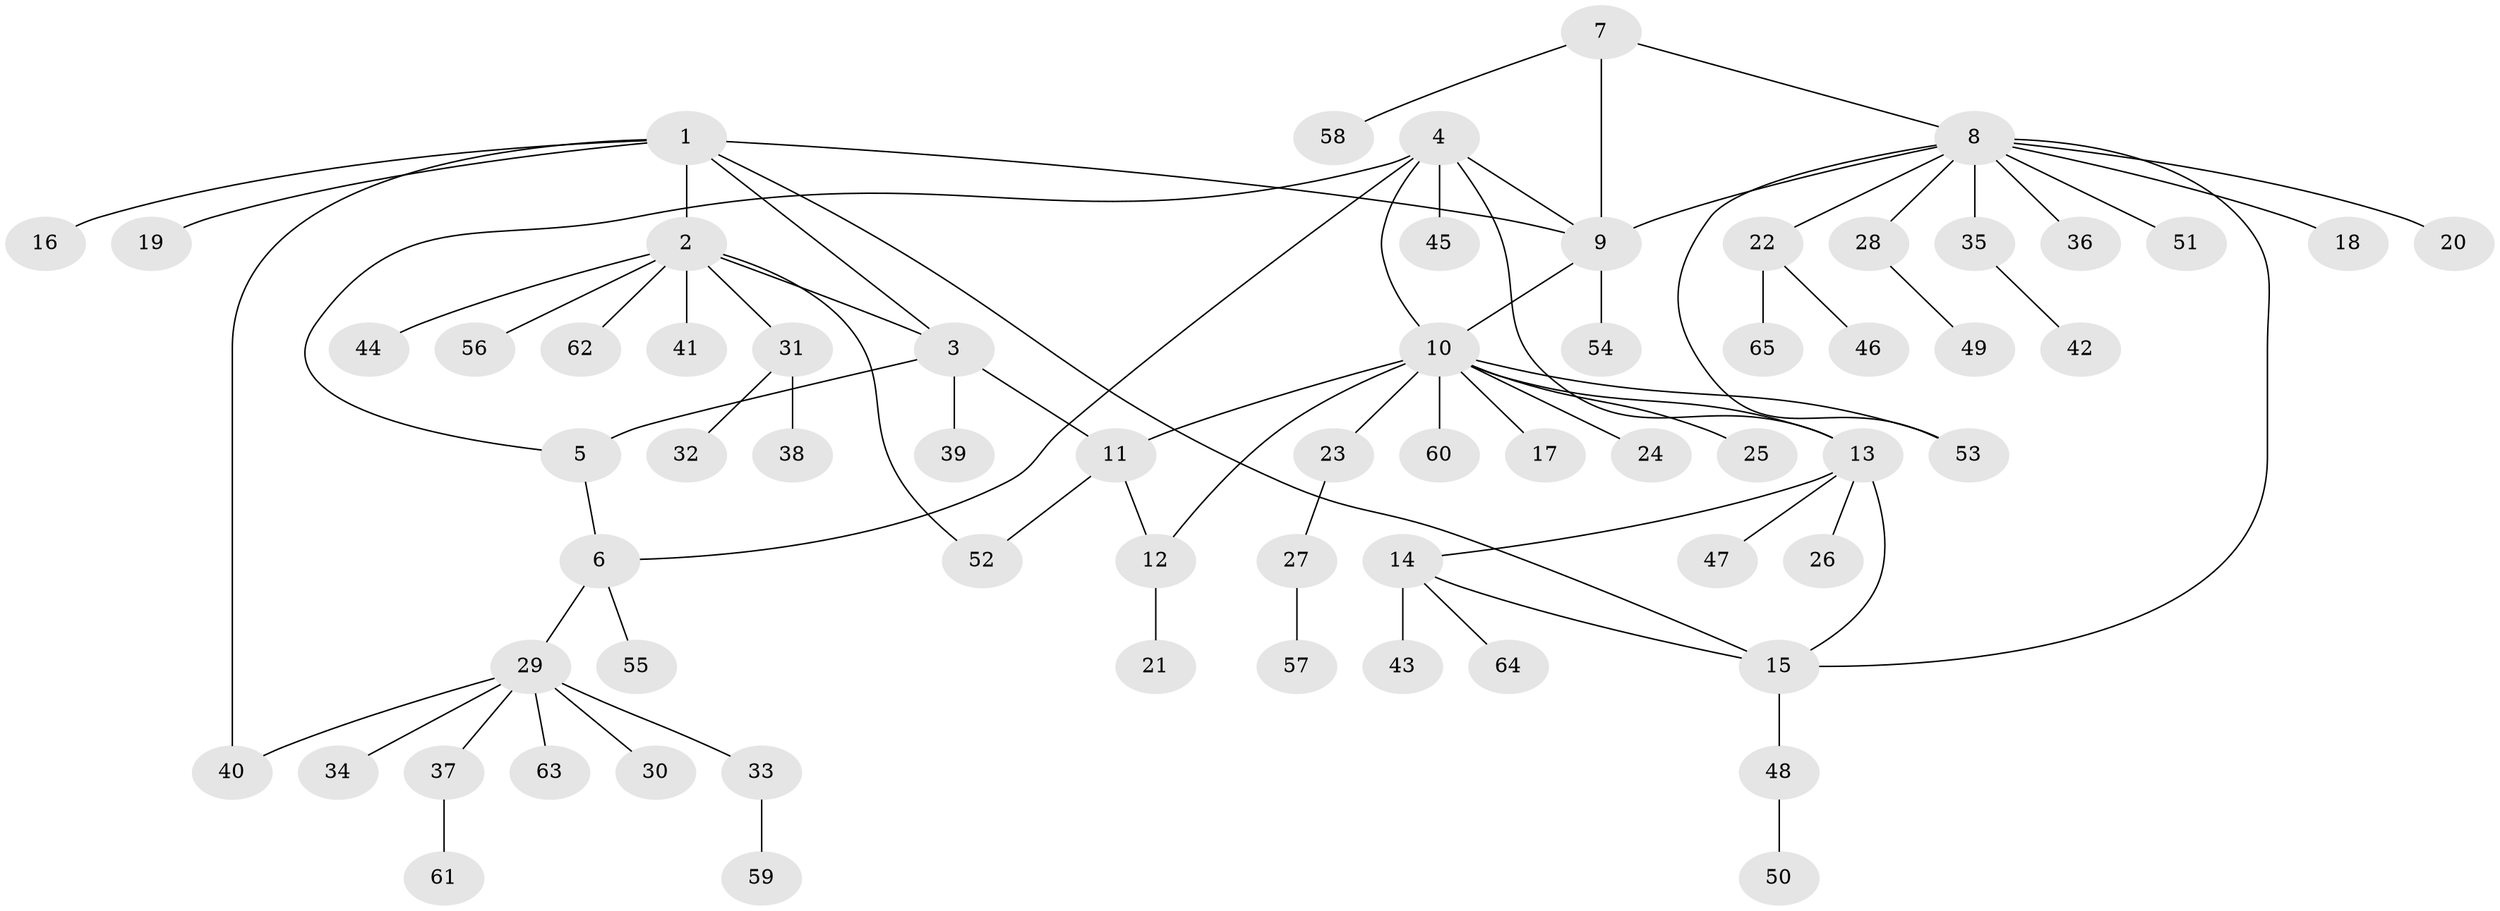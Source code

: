 // Generated by graph-tools (version 1.1) at 2025/37/03/09/25 02:37:36]
// undirected, 65 vertices, 78 edges
graph export_dot {
graph [start="1"]
  node [color=gray90,style=filled];
  1;
  2;
  3;
  4;
  5;
  6;
  7;
  8;
  9;
  10;
  11;
  12;
  13;
  14;
  15;
  16;
  17;
  18;
  19;
  20;
  21;
  22;
  23;
  24;
  25;
  26;
  27;
  28;
  29;
  30;
  31;
  32;
  33;
  34;
  35;
  36;
  37;
  38;
  39;
  40;
  41;
  42;
  43;
  44;
  45;
  46;
  47;
  48;
  49;
  50;
  51;
  52;
  53;
  54;
  55;
  56;
  57;
  58;
  59;
  60;
  61;
  62;
  63;
  64;
  65;
  1 -- 2;
  1 -- 3;
  1 -- 9;
  1 -- 15;
  1 -- 16;
  1 -- 19;
  1 -- 40;
  2 -- 3;
  2 -- 31;
  2 -- 41;
  2 -- 44;
  2 -- 52;
  2 -- 56;
  2 -- 62;
  3 -- 5;
  3 -- 11;
  3 -- 39;
  4 -- 5;
  4 -- 6;
  4 -- 9;
  4 -- 10;
  4 -- 13;
  4 -- 45;
  5 -- 6;
  6 -- 29;
  6 -- 55;
  7 -- 8;
  7 -- 9;
  7 -- 58;
  8 -- 9;
  8 -- 15;
  8 -- 18;
  8 -- 20;
  8 -- 22;
  8 -- 28;
  8 -- 35;
  8 -- 36;
  8 -- 51;
  8 -- 53;
  9 -- 10;
  9 -- 54;
  10 -- 11;
  10 -- 12;
  10 -- 13;
  10 -- 17;
  10 -- 23;
  10 -- 24;
  10 -- 25;
  10 -- 53;
  10 -- 60;
  11 -- 12;
  11 -- 52;
  12 -- 21;
  13 -- 14;
  13 -- 15;
  13 -- 26;
  13 -- 47;
  14 -- 15;
  14 -- 43;
  14 -- 64;
  15 -- 48;
  22 -- 46;
  22 -- 65;
  23 -- 27;
  27 -- 57;
  28 -- 49;
  29 -- 30;
  29 -- 33;
  29 -- 34;
  29 -- 37;
  29 -- 40;
  29 -- 63;
  31 -- 32;
  31 -- 38;
  33 -- 59;
  35 -- 42;
  37 -- 61;
  48 -- 50;
}
